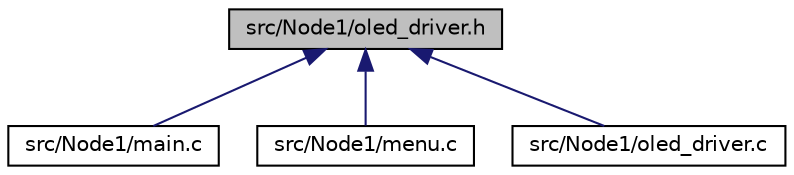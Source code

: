 digraph "src/Node1/oled_driver.h"
{
  edge [fontname="Helvetica",fontsize="10",labelfontname="Helvetica",labelfontsize="10"];
  node [fontname="Helvetica",fontsize="10",shape=record];
  Node1 [label="src/Node1/oled_driver.h",height=0.2,width=0.4,color="black", fillcolor="grey75", style="filled", fontcolor="black"];
  Node1 -> Node2 [dir="back",color="midnightblue",fontsize="10",style="solid"];
  Node2 [label="src/Node1/main.c",height=0.2,width=0.4,color="black", fillcolor="white", style="filled",URL="$Node1_2main_8c.html"];
  Node1 -> Node3 [dir="back",color="midnightblue",fontsize="10",style="solid"];
  Node3 [label="src/Node1/menu.c",height=0.2,width=0.4,color="black", fillcolor="white", style="filled",URL="$menu_8c.html"];
  Node1 -> Node4 [dir="back",color="midnightblue",fontsize="10",style="solid"];
  Node4 [label="src/Node1/oled_driver.c",height=0.2,width=0.4,color="black", fillcolor="white", style="filled",URL="$oled__driver_8c.html"];
}
